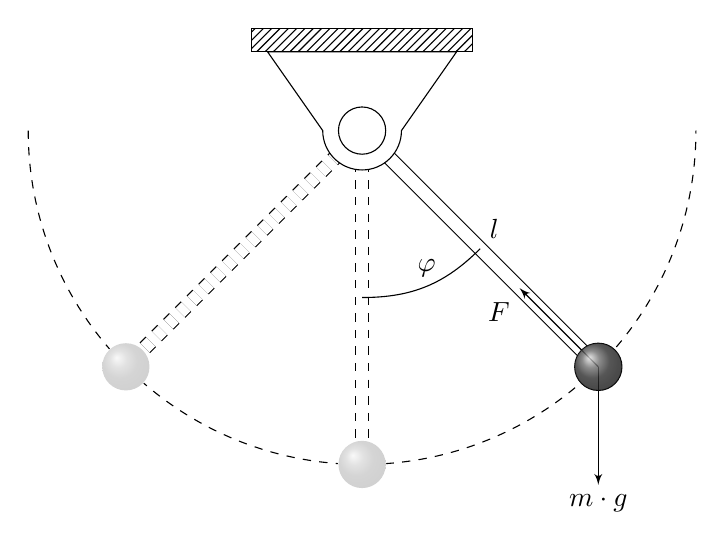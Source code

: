\begin{tikzpicture}[auto, >=latex']

    \draw[dashed] (-4.24,0) arc (-180:0:4.24);

    \coordinate (l) at (-3,-3);
    \coordinate (m) at (0,-4.24);
    \coordinate (r) at (3,-3);

    % left
    \draw[double distance=1.6mm,dashed] (0,0) -- (l);
    \draw[draw=white,fill=white] (l) circle (.3cm);

    % middle
    \draw[double distance=1.6mm,dashed] (0,0) -- (m);
    \draw[draw=white,fill=white] (m) circle (.3cm);

    % right
    \draw[double distance=1.6mm] (0,0) -- node [midway] {$l$} (r);
    \draw[draw=black,fill=white] (r) circle (.3cm);
    \draw[->] (3,-3) -- (3,-4.5) node[below]{$m\cdot g$};

    \draw[-] ($(m)!0.5!(0,0)$) to [bend right=22.5] node [above] {$\varphi$} ($(r)!0.5!(0,0)$);

    \draw[fill=white] (-1.2,1.0) -- (-.5,0) arc(180:360:0.5) -- (1.2,1.0) -- cycle;
    \draw[draw=black,fill=white] (0, 0) circle (.3cm);
    \draw[pattern=north east lines] (-1.4,1.3) rectangle (1.4,1);
    \draw[->] (3,-3) -- (2.,-2.0) node[left,yshift=-3mm]{$F$};

    \shade[ball color=black!75!white,opacity=0.20] (l) circle (0.3cm);
    \shade[ball color=black!75!white,opacity=0.20] (m) circle (0.3cm);
    \shade[ball color=black!75!white,opacity=0.80] (r) circle (0.3cm);

\end{tikzpicture}
